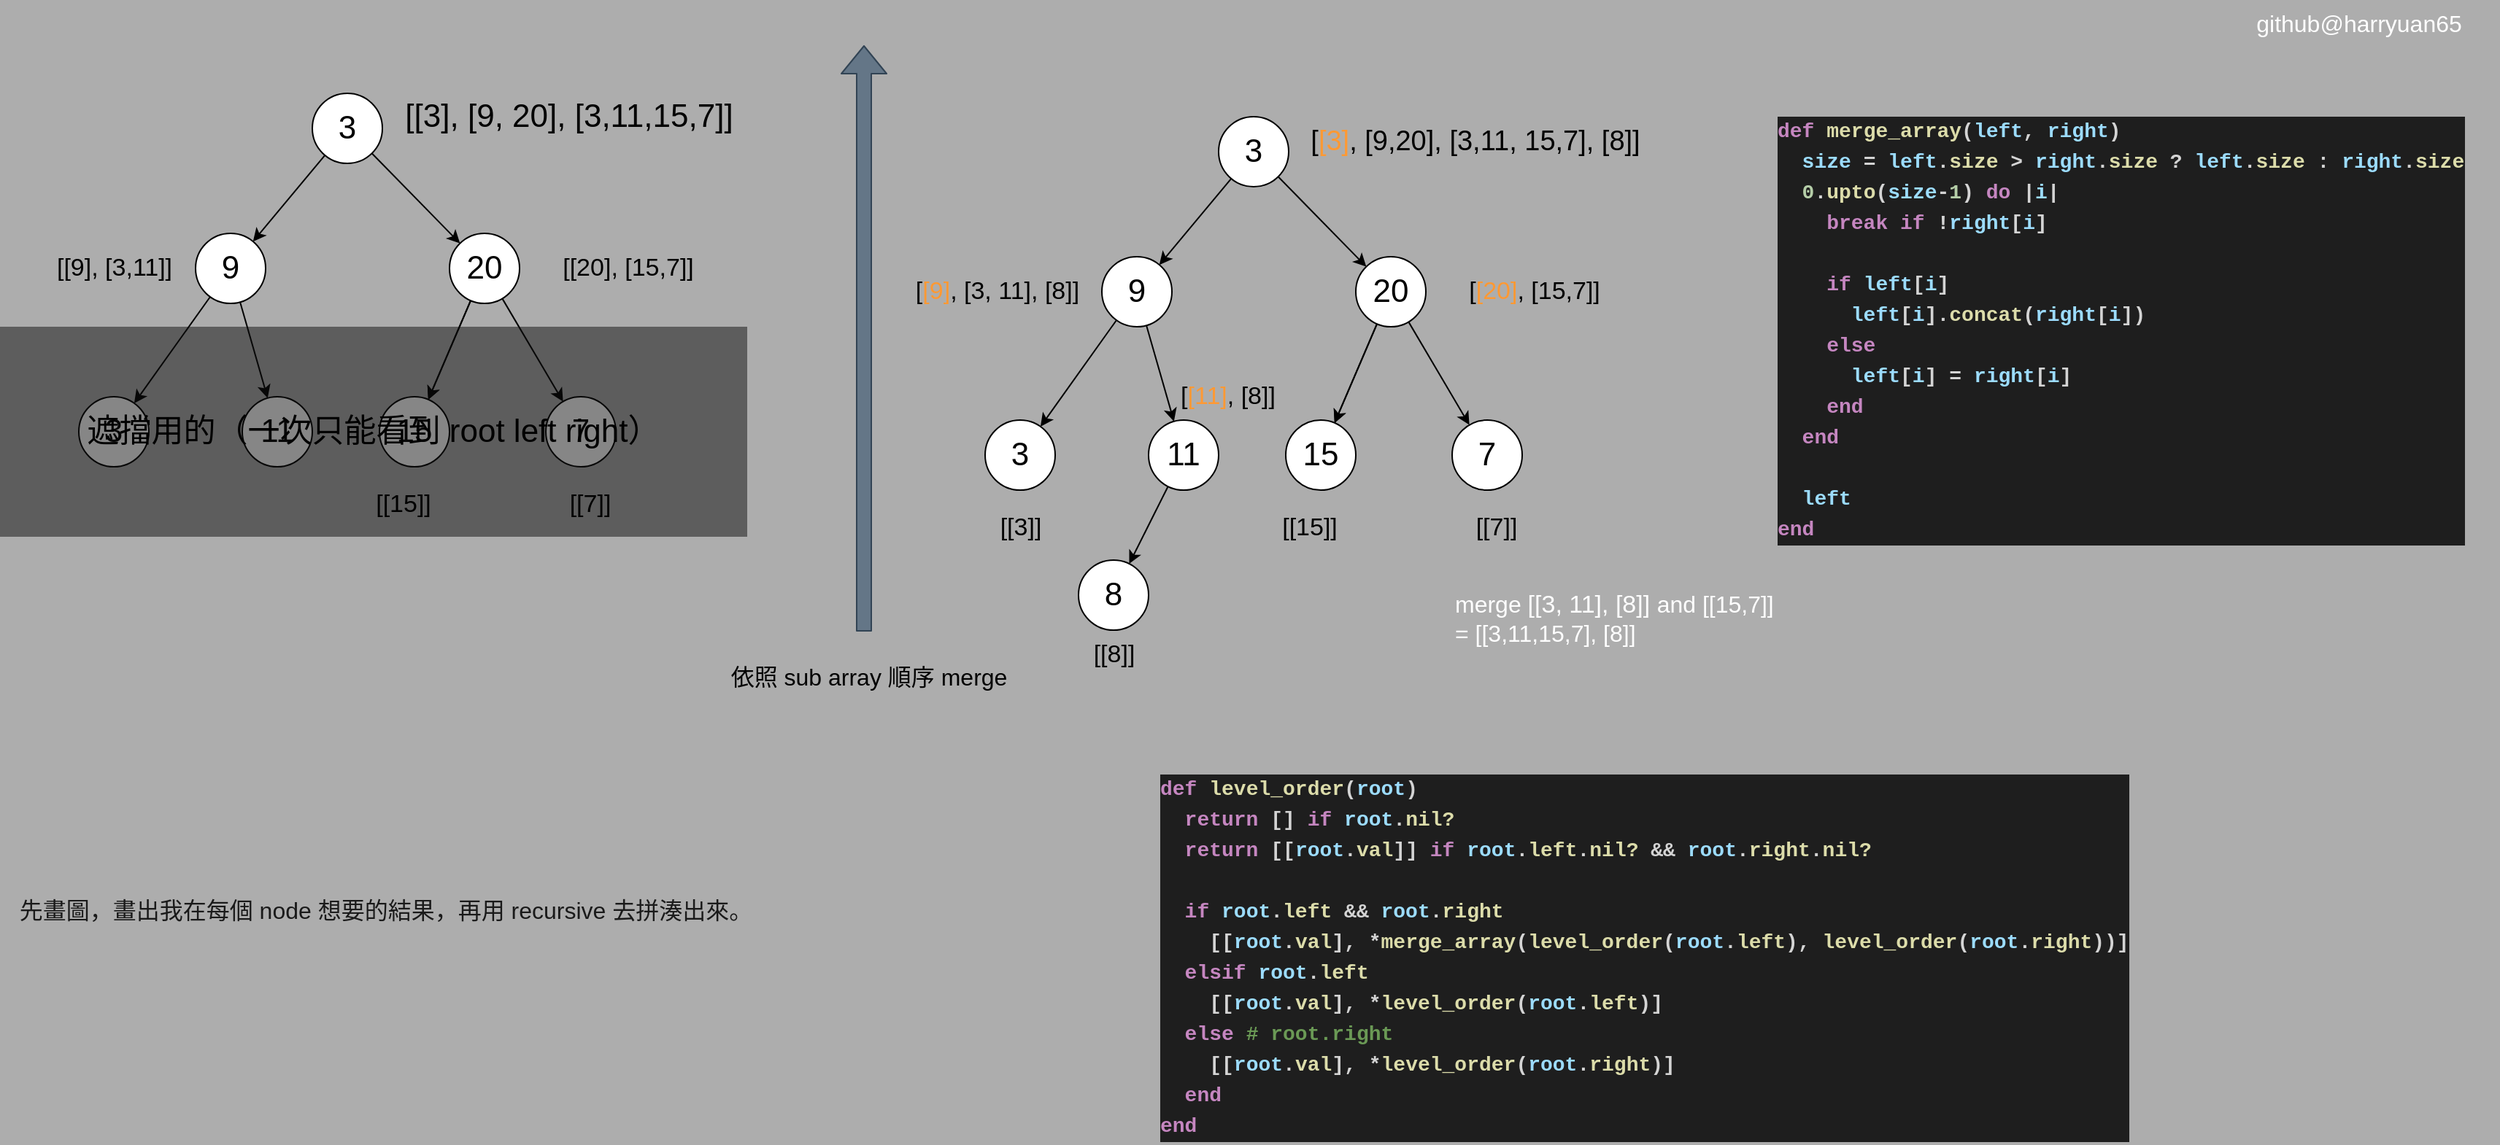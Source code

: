 <mxfile>
    <diagram id="cXXxxFhgvLypDgUAAeSp" name="Page-1">
        <mxGraphModel dx="866" dy="566" grid="1" gridSize="16" guides="1" tooltips="1" connect="1" arrows="1" fold="1" page="1" pageScale="1" pageWidth="827" pageHeight="1169" background="#ADADAD" math="0" shadow="0">
            <root>
                <mxCell id="0"/>
                <mxCell id="1" parent="0"/>
                <mxCell id="5" value="" style="edgeStyle=none;html=1;fontSize=22;" parent="1" source="2" target="4" edge="1">
                    <mxGeometry relative="1" as="geometry"/>
                </mxCell>
                <mxCell id="7" value="" style="edgeStyle=none;html=1;fontSize=22;" parent="1" source="2" target="6" edge="1">
                    <mxGeometry relative="1" as="geometry"/>
                </mxCell>
                <mxCell id="2" value="&lt;font style=&quot;font-size: 22px&quot;&gt;3&lt;/font&gt;" style="ellipse;whiteSpace=wrap;html=1;aspect=fixed;" parent="1" vertex="1">
                    <mxGeometry x="390" y="64" width="48" height="48" as="geometry"/>
                </mxCell>
                <mxCell id="14" value="" style="edgeStyle=none;html=1;fontSize=22;" parent="1" source="4" target="13" edge="1">
                    <mxGeometry relative="1" as="geometry"/>
                </mxCell>
                <mxCell id="16" value="" style="edgeStyle=none;html=1;fontSize=22;" parent="1" source="4" target="15" edge="1">
                    <mxGeometry relative="1" as="geometry"/>
                </mxCell>
                <mxCell id="4" value="&lt;font style=&quot;font-size: 22px&quot;&gt;9&lt;/font&gt;" style="ellipse;whiteSpace=wrap;html=1;aspect=fixed;" parent="1" vertex="1">
                    <mxGeometry x="310" y="160" width="48" height="48" as="geometry"/>
                </mxCell>
                <mxCell id="9" value="" style="edgeStyle=none;html=1;fontSize=22;" parent="1" source="6" target="8" edge="1">
                    <mxGeometry relative="1" as="geometry"/>
                </mxCell>
                <mxCell id="10" value="" style="edgeStyle=none;html=1;fontSize=22;" parent="1" source="6" target="8" edge="1">
                    <mxGeometry relative="1" as="geometry"/>
                </mxCell>
                <mxCell id="12" value="" style="edgeStyle=none;html=1;fontSize=22;" parent="1" source="6" target="11" edge="1">
                    <mxGeometry relative="1" as="geometry"/>
                </mxCell>
                <mxCell id="6" value="&lt;font style=&quot;font-size: 22px&quot;&gt;20&lt;/font&gt;" style="ellipse;whiteSpace=wrap;html=1;aspect=fixed;" parent="1" vertex="1">
                    <mxGeometry x="484" y="160" width="48" height="48" as="geometry"/>
                </mxCell>
                <mxCell id="8" value="&lt;font style=&quot;font-size: 22px&quot;&gt;15&lt;/font&gt;" style="ellipse;whiteSpace=wrap;html=1;aspect=fixed;" parent="1" vertex="1">
                    <mxGeometry x="436" y="272" width="48" height="48" as="geometry"/>
                </mxCell>
                <mxCell id="11" value="&lt;font style=&quot;font-size: 22px&quot;&gt;7&lt;/font&gt;" style="ellipse;whiteSpace=wrap;html=1;aspect=fixed;" parent="1" vertex="1">
                    <mxGeometry x="550" y="272" width="48" height="48" as="geometry"/>
                </mxCell>
                <mxCell id="13" value="&lt;font style=&quot;font-size: 22px&quot;&gt;11&lt;/font&gt;" style="ellipse;whiteSpace=wrap;html=1;aspect=fixed;" parent="1" vertex="1">
                    <mxGeometry x="342" y="272" width="48" height="48" as="geometry"/>
                </mxCell>
                <mxCell id="15" value="&lt;font style=&quot;font-size: 22px&quot;&gt;3&lt;/font&gt;" style="ellipse;whiteSpace=wrap;html=1;aspect=fixed;" parent="1" vertex="1">
                    <mxGeometry x="230" y="272" width="48" height="48" as="geometry"/>
                </mxCell>
                <mxCell id="17" value="遮擋用的（一次只能看到 root left right）" style="rounded=0;whiteSpace=wrap;html=1;fontSize=22;fillColor=#0F0F0F;strokeColor=none;opacity=50;" parent="1" vertex="1">
                    <mxGeometry x="176" y="224" width="512" height="144" as="geometry"/>
                </mxCell>
                <mxCell id="18" value="[[3], [9, 20], [3,11,15,7]]" style="text;html=1;strokeColor=none;fillColor=none;align=center;verticalAlign=middle;whiteSpace=wrap;rounded=0;fontSize=22;opacity=50;" parent="1" vertex="1">
                    <mxGeometry x="444" y="64" width="244" height="32" as="geometry"/>
                </mxCell>
                <mxCell id="24" value="[[15]]" style="text;html=1;align=center;verticalAlign=middle;resizable=0;points=[];autosize=1;strokeColor=none;fillColor=none;fontSize=17;" parent="1" vertex="1">
                    <mxGeometry x="420" y="330" width="64" height="32" as="geometry"/>
                </mxCell>
                <mxCell id="25" value="[[7]]" style="text;html=1;align=center;verticalAlign=middle;resizable=0;points=[];autosize=1;strokeColor=none;fillColor=none;fontSize=17;" parent="1" vertex="1">
                    <mxGeometry x="556" y="330" width="48" height="32" as="geometry"/>
                </mxCell>
                <mxCell id="26" value="[[20], [15,7]]" style="text;html=1;align=center;verticalAlign=middle;resizable=0;points=[];autosize=1;strokeColor=none;fillColor=none;fontSize=17;" parent="1" vertex="1">
                    <mxGeometry x="550" y="168" width="112" height="32" as="geometry"/>
                </mxCell>
                <mxCell id="27" value="[[9], [3,11]]" style="text;html=1;align=center;verticalAlign=middle;resizable=0;points=[];autosize=1;strokeColor=none;fillColor=none;fontSize=17;" parent="1" vertex="1">
                    <mxGeometry x="206" y="168" width="96" height="32" as="geometry"/>
                </mxCell>
                <mxCell id="28" value="" style="edgeStyle=none;html=1;fontSize=22;" parent="1" source="30" target="33" edge="1">
                    <mxGeometry relative="1" as="geometry"/>
                </mxCell>
                <mxCell id="29" value="" style="edgeStyle=none;html=1;fontSize=22;" parent="1" source="30" target="37" edge="1">
                    <mxGeometry relative="1" as="geometry"/>
                </mxCell>
                <mxCell id="30" value="&lt;font style=&quot;font-size: 22px&quot;&gt;3&lt;/font&gt;" style="ellipse;whiteSpace=wrap;html=1;aspect=fixed;" parent="1" vertex="1">
                    <mxGeometry x="1011" y="80" width="48" height="48" as="geometry"/>
                </mxCell>
                <mxCell id="31" value="" style="edgeStyle=none;html=1;fontSize=22;" parent="1" source="33" target="40" edge="1">
                    <mxGeometry relative="1" as="geometry"/>
                </mxCell>
                <mxCell id="32" value="" style="edgeStyle=none;html=1;fontSize=22;" parent="1" source="33" target="41" edge="1">
                    <mxGeometry relative="1" as="geometry"/>
                </mxCell>
                <mxCell id="33" value="&lt;font style=&quot;font-size: 22px&quot;&gt;9&lt;/font&gt;" style="ellipse;whiteSpace=wrap;html=1;aspect=fixed;" parent="1" vertex="1">
                    <mxGeometry x="931" y="176" width="48" height="48" as="geometry"/>
                </mxCell>
                <mxCell id="34" value="" style="edgeStyle=none;html=1;fontSize=22;" parent="1" source="37" target="38" edge="1">
                    <mxGeometry relative="1" as="geometry"/>
                </mxCell>
                <mxCell id="35" value="" style="edgeStyle=none;html=1;fontSize=22;" parent="1" source="37" target="38" edge="1">
                    <mxGeometry relative="1" as="geometry"/>
                </mxCell>
                <mxCell id="36" value="" style="edgeStyle=none;html=1;fontSize=22;" parent="1" source="37" target="39" edge="1">
                    <mxGeometry relative="1" as="geometry"/>
                </mxCell>
                <mxCell id="37" value="&lt;font style=&quot;font-size: 22px&quot;&gt;20&lt;/font&gt;" style="ellipse;whiteSpace=wrap;html=1;aspect=fixed;" parent="1" vertex="1">
                    <mxGeometry x="1105" y="176" width="48" height="48" as="geometry"/>
                </mxCell>
                <mxCell id="38" value="&lt;font style=&quot;font-size: 22px&quot;&gt;15&lt;/font&gt;" style="ellipse;whiteSpace=wrap;html=1;aspect=fixed;" parent="1" vertex="1">
                    <mxGeometry x="1057" y="288" width="48" height="48" as="geometry"/>
                </mxCell>
                <mxCell id="39" value="&lt;font style=&quot;font-size: 22px&quot;&gt;7&lt;/font&gt;" style="ellipse;whiteSpace=wrap;html=1;aspect=fixed;" parent="1" vertex="1">
                    <mxGeometry x="1171" y="288" width="48" height="48" as="geometry"/>
                </mxCell>
                <mxCell id="48" value="" style="edgeStyle=none;html=1;fontSize=17;" parent="1" source="40" target="47" edge="1">
                    <mxGeometry relative="1" as="geometry"/>
                </mxCell>
                <mxCell id="40" value="&lt;font style=&quot;font-size: 22px&quot;&gt;11&lt;/font&gt;" style="ellipse;whiteSpace=wrap;html=1;aspect=fixed;" parent="1" vertex="1">
                    <mxGeometry x="963" y="288" width="48" height="48" as="geometry"/>
                </mxCell>
                <mxCell id="41" value="&lt;font style=&quot;font-size: 22px&quot;&gt;3&lt;/font&gt;" style="ellipse;whiteSpace=wrap;html=1;aspect=fixed;" parent="1" vertex="1">
                    <mxGeometry x="851" y="288" width="48" height="48" as="geometry"/>
                </mxCell>
                <mxCell id="42" value="&lt;span style=&quot;font-size: 19px&quot;&gt;[&lt;font color=&quot;#ff9933&quot;&gt;[3]&lt;/font&gt;, [9,20], [3,11, 15,7], [8]]&lt;/span&gt;" style="text;html=1;strokeColor=none;fillColor=none;align=center;verticalAlign=middle;whiteSpace=wrap;rounded=0;fontSize=22;opacity=50;" parent="1" vertex="1">
                    <mxGeometry x="1065" y="80" width="244" height="32" as="geometry"/>
                </mxCell>
                <mxCell id="43" value="[[15]]" style="text;html=1;align=center;verticalAlign=middle;resizable=0;points=[];autosize=1;strokeColor=none;fillColor=none;fontSize=17;" parent="1" vertex="1">
                    <mxGeometry x="1041" y="346" width="64" height="32" as="geometry"/>
                </mxCell>
                <mxCell id="44" value="[[7]]" style="text;html=1;align=center;verticalAlign=middle;resizable=0;points=[];autosize=1;strokeColor=none;fillColor=none;fontSize=17;" parent="1" vertex="1">
                    <mxGeometry x="1177" y="346" width="48" height="32" as="geometry"/>
                </mxCell>
                <mxCell id="45" value="[&lt;font color=&quot;#ff9933&quot;&gt;[20]&lt;/font&gt;, [15,7]]" style="text;html=1;align=center;verticalAlign=middle;resizable=0;points=[];autosize=1;strokeColor=none;fillColor=none;fontSize=17;" parent="1" vertex="1">
                    <mxGeometry x="1171" y="184" width="112" height="32" as="geometry"/>
                </mxCell>
                <mxCell id="46" value="[&lt;font color=&quot;#ff9933&quot;&gt;[9]&lt;/font&gt;, [3, 11], [8]]" style="text;html=1;align=center;verticalAlign=middle;resizable=0;points=[];autosize=1;strokeColor=none;fillColor=none;fontSize=17;" parent="1" vertex="1">
                    <mxGeometry x="787" y="184" width="144" height="32" as="geometry"/>
                </mxCell>
                <mxCell id="47" value="&lt;font style=&quot;font-size: 22px&quot;&gt;8&lt;/font&gt;" style="ellipse;whiteSpace=wrap;html=1;aspect=fixed;" parent="1" vertex="1">
                    <mxGeometry x="915" y="384" width="48" height="48" as="geometry"/>
                </mxCell>
                <mxCell id="49" value="[[8]]" style="text;html=1;align=center;verticalAlign=middle;resizable=0;points=[];autosize=1;strokeColor=none;fillColor=none;fontSize=17;" parent="1" vertex="1">
                    <mxGeometry x="915" y="433" width="48" height="32" as="geometry"/>
                </mxCell>
                <mxCell id="50" value="[&lt;font color=&quot;#ff9933&quot;&gt;[11]&lt;/font&gt;, [8]]" style="text;html=1;align=center;verticalAlign=middle;resizable=0;points=[];autosize=1;strokeColor=none;fillColor=none;fontSize=17;" parent="1" vertex="1">
                    <mxGeometry x="969" y="256" width="96" height="32" as="geometry"/>
                </mxCell>
                <mxCell id="51" value="[[3]]" style="text;html=1;align=center;verticalAlign=middle;resizable=0;points=[];autosize=1;strokeColor=none;fillColor=none;fontSize=17;" parent="1" vertex="1">
                    <mxGeometry x="851" y="346" width="48" height="32" as="geometry"/>
                </mxCell>
                <mxCell id="52" value="" style="shape=flexArrow;endArrow=classic;html=1;fontSize=19;fillColor=#647687;strokeColor=#314354;" parent="1" edge="1">
                    <mxGeometry width="50" height="50" relative="1" as="geometry">
                        <mxPoint x="768" y="433" as="sourcePoint"/>
                        <mxPoint x="768" y="31" as="targetPoint"/>
                    </mxGeometry>
                </mxCell>
                <mxCell id="53" value="&lt;font style=&quot;font-size: 16px&quot;&gt;依照 sub array 順序 merge&lt;/font&gt;" style="text;html=1;align=center;verticalAlign=middle;resizable=0;points=[];autosize=1;strokeColor=none;fillColor=none;fontSize=19;" parent="1" vertex="1">
                    <mxGeometry x="667" y="448" width="208" height="32" as="geometry"/>
                </mxCell>
                <mxCell id="54" value="&lt;div style=&quot;color: rgb(212 , 212 , 212) ; background-color: rgb(30 , 30 , 30) ; font-family: &amp;#34;menlo&amp;#34; , &amp;#34;monaco&amp;#34; , &amp;#34;courier new&amp;#34; , monospace ; font-weight: bold ; font-size: 14px ; line-height: 21px&quot;&gt;&lt;div&gt;&lt;span style=&quot;color: #c586c0&quot;&gt;def&lt;/span&gt; &lt;span style=&quot;color: #dcdcaa&quot;&gt;level_order&lt;/span&gt;(&lt;span style=&quot;color: #9cdcfe&quot;&gt;root&lt;/span&gt;)&lt;/div&gt;&lt;div&gt;  &lt;span style=&quot;color: #c586c0&quot;&gt;&amp;nbsp; return&lt;/span&gt; [] &lt;span style=&quot;color: #c586c0&quot;&gt;if&lt;/span&gt; &lt;span style=&quot;color: #9cdcfe&quot;&gt;root&lt;/span&gt;.&lt;span style=&quot;color: #dcdcaa&quot;&gt;nil?&lt;/span&gt;&lt;/div&gt;&lt;div&gt;  &lt;span style=&quot;color: #c586c0&quot;&gt;&amp;nbsp; return&lt;/span&gt; [[&lt;span style=&quot;color: #9cdcfe&quot;&gt;root&lt;/span&gt;.&lt;span style=&quot;color: #dcdcaa&quot;&gt;val&lt;/span&gt;]] &lt;span style=&quot;color: #c586c0&quot;&gt;if&lt;/span&gt; &lt;span style=&quot;color: #9cdcfe&quot;&gt;root&lt;/span&gt;.&lt;span style=&quot;color: #dcdcaa&quot;&gt;left&lt;/span&gt;.&lt;span style=&quot;color: #dcdcaa&quot;&gt;nil?&lt;/span&gt; &amp;amp;&amp;amp; &lt;span style=&quot;color: #9cdcfe&quot;&gt;root&lt;/span&gt;.&lt;span style=&quot;color: #dcdcaa&quot;&gt;right&lt;/span&gt;.&lt;span style=&quot;color: #dcdcaa&quot;&gt;nil?&lt;/span&gt;&lt;/div&gt;&lt;br&gt;&lt;div&gt;  &lt;span style=&quot;color: #c586c0&quot;&gt;&amp;nbsp; if&lt;/span&gt; &lt;span style=&quot;color: #9cdcfe&quot;&gt;root&lt;/span&gt;.&lt;span style=&quot;color: #dcdcaa&quot;&gt;left&lt;/span&gt; &amp;amp;&amp;amp; &lt;span style=&quot;color: #9cdcfe&quot;&gt;root&lt;/span&gt;.&lt;span style=&quot;color: #dcdcaa&quot;&gt;right&lt;/span&gt;&lt;/div&gt;&lt;div&gt;&amp;nbsp; &amp;nbsp; [[&lt;span style=&quot;color: #9cdcfe&quot;&gt;root&lt;/span&gt;.&lt;span style=&quot;color: #dcdcaa&quot;&gt;val&lt;/span&gt;], *&lt;span style=&quot;color: #dcdcaa&quot;&gt;merge_array&lt;/span&gt;(&lt;span style=&quot;color: #dcdcaa&quot;&gt;level_order&lt;/span&gt;(&lt;span style=&quot;color: #9cdcfe&quot;&gt;root&lt;/span&gt;.&lt;span style=&quot;color: #dcdcaa&quot;&gt;left&lt;/span&gt;), &lt;span style=&quot;color: #dcdcaa&quot;&gt;level_order&lt;/span&gt;(&lt;span style=&quot;color: #9cdcfe&quot;&gt;root&lt;/span&gt;.&lt;span style=&quot;color: #dcdcaa&quot;&gt;right&lt;/span&gt;))]&lt;/div&gt;&lt;div&gt;  &lt;span style=&quot;color: #c586c0&quot;&gt;&amp;nbsp; elsif&lt;/span&gt; &lt;span style=&quot;color: #9cdcfe&quot;&gt;root&lt;/span&gt;.&lt;span style=&quot;color: #dcdcaa&quot;&gt;left&lt;/span&gt;&lt;/div&gt;&lt;div&gt;&amp;nbsp; &amp;nbsp; [[&lt;span style=&quot;color: #9cdcfe&quot;&gt;root&lt;/span&gt;.&lt;span style=&quot;color: #dcdcaa&quot;&gt;val&lt;/span&gt;], *&lt;span style=&quot;color: #dcdcaa&quot;&gt;level_order&lt;/span&gt;(&lt;span style=&quot;color: #9cdcfe&quot;&gt;root&lt;/span&gt;.&lt;span style=&quot;color: #dcdcaa&quot;&gt;left&lt;/span&gt;)]&lt;/div&gt;&lt;div&gt;  &lt;span style=&quot;color: #c586c0&quot;&gt;&amp;nbsp; else&lt;/span&gt; &lt;span style=&quot;color: #6a9955&quot;&gt;# root.right&lt;/span&gt;&lt;/div&gt;&lt;div&gt;&amp;nbsp; &amp;nbsp; [[&lt;span style=&quot;color: #9cdcfe&quot;&gt;root&lt;/span&gt;.&lt;span style=&quot;color: #dcdcaa&quot;&gt;val&lt;/span&gt;], *&lt;span style=&quot;color: #dcdcaa&quot;&gt;level_order&lt;/span&gt;(&lt;span style=&quot;color: #9cdcfe&quot;&gt;root&lt;/span&gt;.&lt;span style=&quot;color: #dcdcaa&quot;&gt;right&lt;/span&gt;)]&lt;/div&gt;&lt;div&gt;  &lt;span style=&quot;color: #c586c0&quot;&gt;&amp;nbsp; end&lt;/span&gt;&lt;/div&gt;&lt;div&gt;&lt;span style=&quot;color: #c586c0&quot;&gt;end&lt;/span&gt;&lt;/div&gt;&lt;/div&gt;" style="text;html=1;align=left;verticalAlign=middle;resizable=0;points=[];autosize=1;strokeColor=none;fillColor=none;fontSize=16;" parent="1" vertex="1">
                    <mxGeometry x="969" y="528" width="688" height="256" as="geometry"/>
                </mxCell>
                <mxCell id="55" value="&lt;font&gt;merge&amp;nbsp;&lt;span style=&quot;font-size: 17px&quot;&gt;[[3, 11], [8]]&amp;nbsp;&lt;/span&gt;and [[15,7]]&lt;br&gt;= [[3,11,15,7], [8]]&lt;br&gt;&lt;/font&gt;" style="text;html=1;align=left;verticalAlign=middle;resizable=0;points=[];autosize=1;strokeColor=none;fillColor=none;fontSize=16;fontColor=#FFFFFF;" parent="1" vertex="1">
                    <mxGeometry x="1171" y="400" width="240" height="48" as="geometry"/>
                </mxCell>
                <mxCell id="56" value="&lt;div style=&quot;color: rgb(212 , 212 , 212) ; background-color: rgb(30 , 30 , 30) ; font-family: &amp;#34;menlo&amp;#34; , &amp;#34;monaco&amp;#34; , &amp;#34;courier new&amp;#34; , monospace ; font-weight: bold ; font-size: 14px ; line-height: 21px&quot;&gt;&lt;div&gt;&lt;span style=&quot;color: #c586c0&quot;&gt;def&lt;/span&gt; &lt;span style=&quot;color: #dcdcaa&quot;&gt;merge_array&lt;/span&gt;(&lt;span style=&quot;color: #9cdcfe&quot;&gt;left&lt;/span&gt;, &lt;span style=&quot;color: #9cdcfe&quot;&gt;right&lt;/span&gt;)&lt;/div&gt;&lt;div&gt;&lt;span style=&quot;color: #9cdcfe&quot;&gt;&amp;nbsp; size&lt;/span&gt; = &lt;span style=&quot;color: #9cdcfe&quot;&gt;left&lt;/span&gt;.&lt;span style=&quot;color: #dcdcaa&quot;&gt;size&lt;/span&gt; &amp;gt; &lt;span style=&quot;color: #9cdcfe&quot;&gt;right&lt;/span&gt;.&lt;span style=&quot;color: #dcdcaa&quot;&gt;size&lt;/span&gt; ? &lt;span style=&quot;color: #9cdcfe&quot;&gt;left&lt;/span&gt;.&lt;span style=&quot;color: #dcdcaa&quot;&gt;size&lt;/span&gt; : &lt;span style=&quot;color: #9cdcfe&quot;&gt;right&lt;/span&gt;.&lt;span style=&quot;color: #dcdcaa&quot;&gt;size&lt;/span&gt;&lt;/div&gt;&lt;div&gt;&lt;span style=&quot;color: #b5cea8&quot;&gt;&amp;nbsp; 0&lt;/span&gt;.&lt;span style=&quot;color: #dcdcaa&quot;&gt;upto&lt;/span&gt;(&lt;span style=&quot;color: #9cdcfe&quot;&gt;size&lt;/span&gt;-&lt;span style=&quot;color: #b5cea8&quot;&gt;1&lt;/span&gt;) &lt;span style=&quot;color: #c586c0&quot;&gt;do&lt;/span&gt; |&lt;span style=&quot;color: #9cdcfe&quot;&gt;i&lt;/span&gt;|&lt;/div&gt;&lt;div&gt;&lt;span style=&quot;color: #c586c0&quot;&gt;&amp;nbsp; &amp;nbsp; break&lt;/span&gt; &lt;span style=&quot;color: #c586c0&quot;&gt;if&lt;/span&gt; !&lt;span style=&quot;color: #9cdcfe&quot;&gt;right&lt;/span&gt;[&lt;span style=&quot;color: #9cdcfe&quot;&gt;i&lt;/span&gt;]&lt;/div&gt;&lt;br&gt;&lt;div&gt;&lt;span style=&quot;color: #c586c0&quot;&gt;&amp;nbsp; &amp;nbsp; if&lt;/span&gt; &lt;span style=&quot;color: #9cdcfe&quot;&gt;left&lt;/span&gt;[&lt;span style=&quot;color: #9cdcfe&quot;&gt;i&lt;/span&gt;]&lt;/div&gt;&lt;div&gt;&lt;span style=&quot;color: #9cdcfe&quot;&gt;&amp;nbsp; &amp;nbsp; &amp;nbsp; left&lt;/span&gt;[&lt;span style=&quot;color: #9cdcfe&quot;&gt;i&lt;/span&gt;].&lt;span style=&quot;color: #dcdcaa&quot;&gt;concat&lt;/span&gt;(&lt;span style=&quot;color: #9cdcfe&quot;&gt;right&lt;/span&gt;[&lt;span style=&quot;color: #9cdcfe&quot;&gt;i&lt;/span&gt;])&lt;/div&gt;&lt;div&gt;&lt;span style=&quot;color: #c586c0&quot;&gt;&amp;nbsp; &amp;nbsp; else&lt;/span&gt;&lt;/div&gt;&lt;div&gt;&lt;span style=&quot;color: #9cdcfe&quot;&gt;&amp;nbsp; &amp;nbsp; &amp;nbsp; left&lt;/span&gt;[&lt;span style=&quot;color: #9cdcfe&quot;&gt;i&lt;/span&gt;] = &lt;span style=&quot;color: #9cdcfe&quot;&gt;right&lt;/span&gt;[&lt;span style=&quot;color: #9cdcfe&quot;&gt;i&lt;/span&gt;]&lt;/div&gt;&lt;div&gt;&lt;span style=&quot;color: #c586c0&quot;&gt;&amp;nbsp; &amp;nbsp; end&lt;/span&gt;&lt;/div&gt;&lt;div&gt;&lt;span style=&quot;color: #c586c0&quot;&gt;&amp;nbsp; end&lt;/span&gt;&lt;/div&gt;&lt;br&gt;&lt;div&gt;&lt;span style=&quot;color: #9cdcfe&quot;&gt;&amp;nbsp; left&lt;/span&gt;&lt;/div&gt;&lt;div&gt;&lt;span style=&quot;color: #c586c0&quot;&gt;end&lt;/span&gt;&lt;/div&gt;&lt;/div&gt;" style="text;html=1;align=left;verticalAlign=middle;resizable=0;points=[];autosize=1;strokeColor=none;fillColor=none;fontSize=16;fontColor=#FFFFFF;" parent="1" vertex="1">
                    <mxGeometry x="1392" y="74" width="496" height="304" as="geometry"/>
                </mxCell>
                <mxCell id="57" value="先畫圖，畫出我在每個 node 想要的結果，再用 recursive 去拼湊出來。" style="text;html=1;align=center;verticalAlign=middle;resizable=0;points=[];autosize=1;strokeColor=none;fillColor=none;fontSize=16;fontColor=#1A1A1A;" parent="1" vertex="1">
                    <mxGeometry x="176" y="608" width="528" height="32" as="geometry"/>
                </mxCell>
                <mxCell id="58" value="github@harryuan65" style="text;html=1;align=center;verticalAlign=middle;resizable=0;points=[];autosize=1;strokeColor=none;fillColor=none;fontSize=16;fontColor=#FFFFFF;" parent="1" vertex="1">
                    <mxGeometry x="1712" width="160" height="32" as="geometry"/>
                </mxCell>
            </root>
        </mxGraphModel>
    </diagram>
</mxfile>